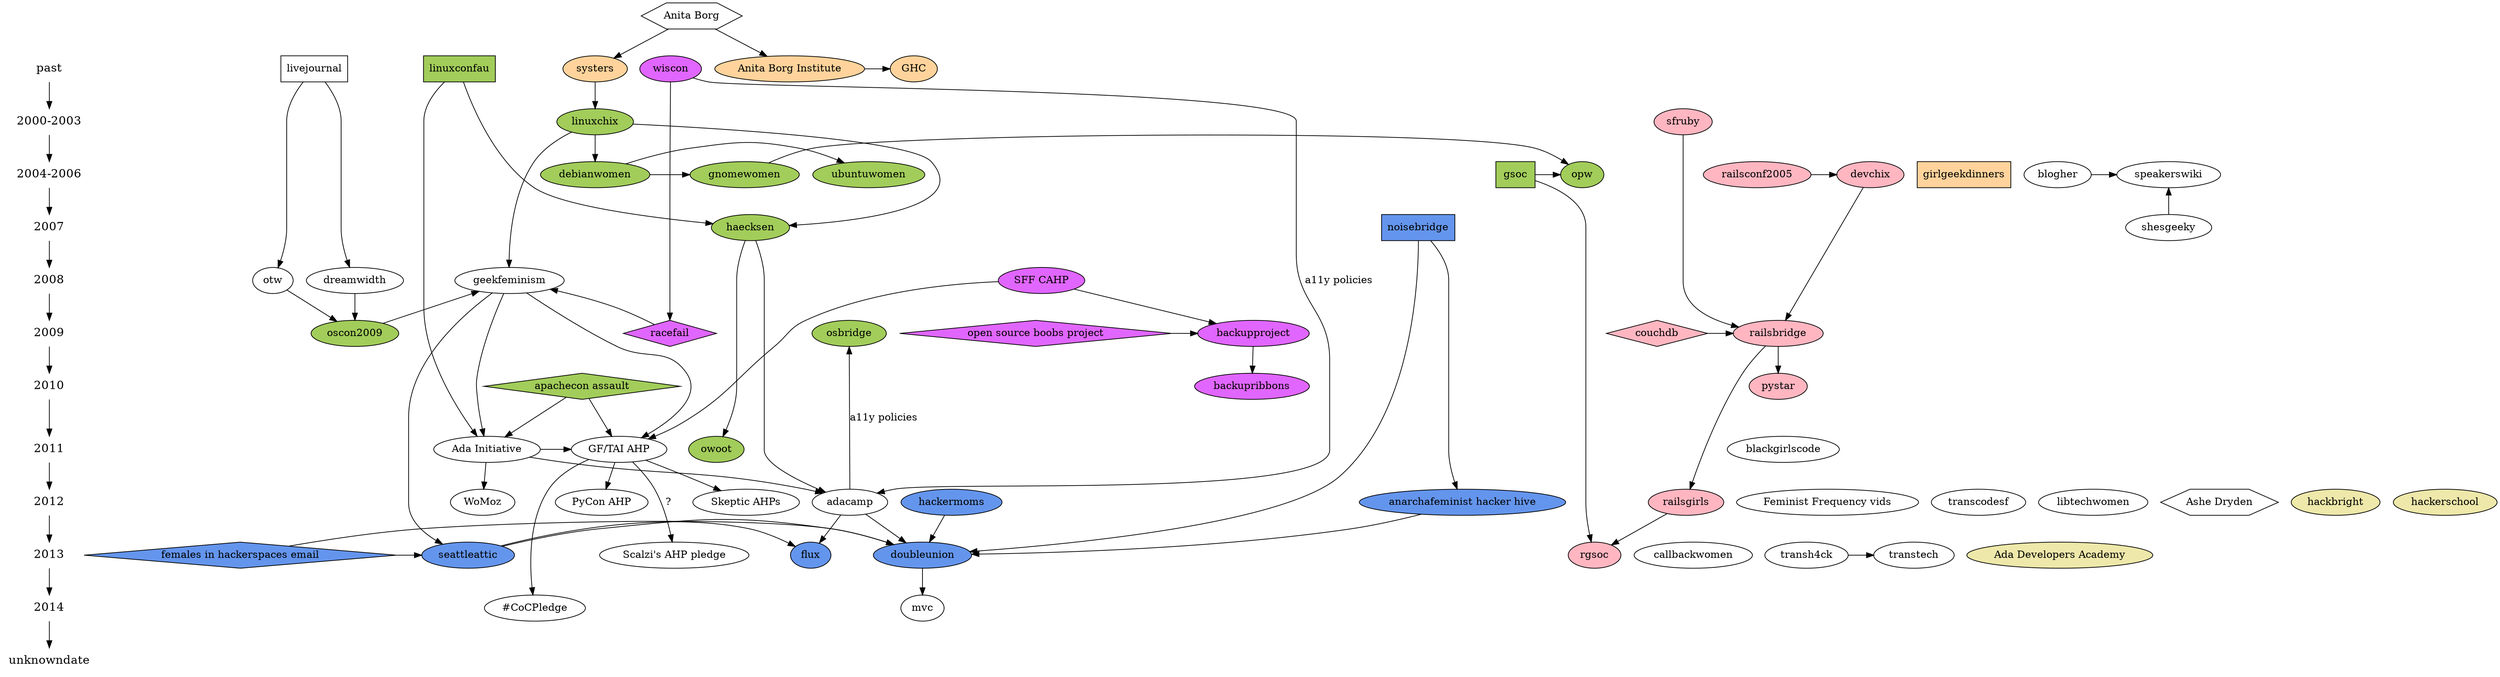 digraph GeekFeminismFamilyTree {

  /*
     The following shapes are used for different types of things:
     oval = geek feminist/women-in-tech/etc organisation
     rectangle = orgs that aren't particularly feminist, but are influential
     diamond = event/incident (cf. GF wiki "Timeline of Incidents")
  */

  /*
     And this section lays out the history in terms of years.
  */

  {
    node [shape=plaintext, fontsize=16];
    past -> "2000-2003" -> "2004-2006" -> 2007 -> 2008 -> 2009 -> 2010 -> 2011 -> 2012 -> 2013 -> 2014 -> unknowndate;
  }
  { rank = same; past; livejournal; wiscon; linuxconfau; "Anita Borg Institute"; systers, GHC}
  { rank = same; "2000-2003"; linuxchix; sfruby}
  { rank = same; "2004-2006"; gsoc; opw; ubuntuwomen; gnomewomen; debianwomen; girlgeekdinners; blogher; speakerswiki; railsconf2005; devchix}
  { rank = same; 2007; haecksen; shesgeeky; noisebridge; }
  { rank = same; 2008; "SFF CAHP"; geekfeminism; dreamwidth; otw; }
  { rank = same; 2009; oscon2009; racefail; couchdb; railsbridge; "open source boobs project"; backupproject; osbridge; }
  { rank = same; 2010; "apachecon assault"; backupribbons;}
  { rank = same; 2011; "Ada Initiative"; "GF/TAI AHP"; owoot; blackgirlscode }
  { rank = same; 2012; adacamp; railsgirls; "Skeptic AHPs"; "PyCon AHP"; "Feminist Frequency vids"; transcodesf; libtechwomen; "anarchafeminist hacker hive"; "Ashe Dryden"; hackbright; hackerschool; hackermoms}
  { rank = same; 2013; seattleattic; flux; doubleunion; rgsoc; callbackwomen; "Scalzi's AHP pledge"; transh4ck; transtech; "females in hackerspaces email"; "Ada Developers Academy"}
  { rank = same; 2014; mvc; "#CoCPledge"; }
  { rank = same; 2014; mvc }
  { rank = same; unknowndate; }

  /*
    This section lays out different communities and colour codes them.
  */

  /* hacker spaces */
  noisebridge [style=filled, fillcolor=cornflowerblue];
  doubleunion [style=filled, fillcolor=cornflowerblue];
  flux [style=filled, fillcolor=cornflowerblue];
  seattleattic [style=filled, fillcolor=cornflowerblue];
  "females in hackerspaces email" [style=filled, fillcolor=cornflowerblue];
  "anarchafeminist hacker hive" [style=filled, fillcolor=cornflowerblue];
  "hackermoms" [style=filled, fillcolor=cornflowerblue];

  /* open source */
  linuxchix [style=filled, fillcolor=darkolivegreen3];
  linuxconfau [style=filled, fillcolor=darkolivegreen3];
  gnomewomen [style=filled, fillcolor=darkolivegreen3];
  debianwomen [style=filled, fillcolor=darkolivegreen3];
  ubuntuwomen [style=filled, fillcolor=darkolivegreen3];
  haecksen [style=filled, fillcolor=darkolivegreen3];
  owoot [style=filled, fillcolor=darkolivegreen3];
  oscon2009 [style=filled, fillcolor=darkolivegreen3];
  osbridge [style=filled, fillcolor=darkolivegreen3];
  gsoc [style=filled, fillcolor=darkolivegreen3];
  opw [style=filled, fillcolor=darkolivegreen3];
  "apachecon assault" [style=filled, fillcolor=darkolivegreen3];

  /* programming language communities */
  railsconf2005 [style=filled, fillcolor=lightpink];
  devchix [style=filled, fillcolor=lightpink];
  railsbridge [style=filled, fillcolor=lightpink];
  pystar [style=filled, fillcolor=lightpink];
  railsgirls [style=filled, fillcolor=lightpink];
  rgsoc [style=filled, fillcolor=lightpink];
  couchdb [style=filled, fillcolor=lightpink];
  sfruby [style=filled, fillcolor=lightpink];

  /* tech industry generally */
  systers [style=filled, fillcolor=burlywood1];
  "Anita Borg Institute" [style=filled, fillcolor=burlywood1];
  GHC [style=filled, fillcolor=burlywood1];
  girlgeekdinners [style=filled, fillcolor=burlywood1];

  /* hacker schools and academies */
  hackerschool [style=filled, fillcolor=palegoldenrod];
  hackbright [style=filled, fillcolor=palegoldenrod];
  "Ada Developers Academy" [style=filled, fillcolor=palegoldenrod];

  /* SFF fandom */

  wiscon [style=filled, fillcolor=mediumorchid1];
  racefail [style=filled, fillcolor=mediumorchid1];
  "open source boobs project" [style=filled, fillcolor=mediumorchid1];
  backupproject [style=filled, fillcolor=mediumorchid1];
  backupribbons [style=filled, fillcolor=mediumorchid1];
  "SFF CAHP" [style=filled, fillcolor=mediumorchid1];


  /*
     And now, finally, the connections between different groups

  */

  /* Anita Borg Institute related stuff */

  "Anita Borg" [shape=hexagon]
  "Anita Borg" -> systers;
  "Anita Borg" -> "Anita Borg Institute";
  "Anita Borg Institute" -> "GHC"
  systers -> linuxchix;

  /* Other individuals */
  "Ashe Dryden" [shape=hexagon]

  /* GGD explicitly identify as non-feminist
   * news.bbc.co.uk/2/hi/technology/8663593.stm */
  girlgeekdinners [shape=rectangle]

  /* Skud set up the GF wiki in 2008, mostly inspired by earlier "women
   * in open source" communities such as linuxchix */
  linuxchix -> geekfeminism;

  /* in 2009, Racefail introduced Skud and other GF wiki contributors to
   * a lot of new ideas */
  racefail -> geekfeminism;
  racefail [shape=diamond];

  /* in 2010, the Noirin Plunkett's assault at ApacheCon triggered
   * discussions about anti-harassment that would lead to the formation
   * of the Ada Initiative */
  "apachecon assault" -> "Ada Initiative";
  "apachecon assault" [shape=diamond];

  /* GF (esp. volunteer burnout) was an influence on TAI */
  geekfeminism -> "Ada Initiative";

  /* The first TAI discussions were held at LCA */
  linuxconfau -> "Ada Initiative";
  linuxconfau [shape=rectangle];

  /* TAI wrote the first conf anti-harassment poilcy in response to the
   * apachecon assault */
  "apachecon assault" -> "GF/TAI AHP"
  "geekfeminism" -> "GF/TAI AHP"
  "Ada Initiative" -> "GF/TAI AHP"

  /* The Con Anti-Harassment Policy (out of SFF fandom) also inspired it */
  "SFF CAHP" -> "GF/TAI AHP"

  /* Vaguely related: Open Source Boob Project and Backup Project */
  "open source boobs project" -> backupproject
  "open source boobs project" [shape=diamond]
  "SFF CAHP" -> backupproject
  backupproject -> backupribbons;

  /* The GF/TAI AHP inspired the PyCon variant */
  "GF/TAI AHP" -> "PyCon AHP";

  /* The GF/TAI AHP inspired the skeptic variants */
  "GF/TAI AHP" -> "Skeptic AHPs";
  "GF/TAI AHP" -> "#CoCPledge";

  /* Causation here is less clear. */
  "GF/TAI AHP" -> "Scalzi's AHP pledge" [label="?"];

  "Ada Initiative" -> adacamp;
  "Ada Initiative" -> WoMoz;

  /* Adacamp was inspired in some ways by Wiscon, eg. accessibility */
  wiscon -> adacamp [label="a11y policies"];
  /* and then open source bridge picked up some of that from adacamp */
  adacamp -> osbridge [label="a11y policies"];


  /* Hackerspaces! */
  "females in hackerspaces email" [shape="diamond"];
  "females in hackerspaces email" -> seattleattic;
  "females in hackerspaces email" -> doubleunion;

  noisebridge [shape="rectangle"];
  noisebridge -> "anarchafeminist hacker hive"
  noisebridge -> doubleunion;
  "anarchafeminist hacker hive" -> doubleunion;
  adacamp -> flux;
  seattleattic -> flux;

  /* DoubleUnion came out of AdaCamp SF in 2013 */
  adacamp -> doubleunion;
  geekfeminism -> seattleattic;
  /* pretty sure  hackermoms was also an inspiration? */
  hackermoms -> doubleunion;
  seattleattic -> doubleunion;

  /* shanley and amelia met at a doubleunion event then started MVc */
  doubleunion -> mvc;

  /* Various early women-in-open-source mailing lists etc */
  linuxchix -> debianwomen;
  debianwomen -> ubuntuwomen;
  /* Direct ancestry, because Hanna Wallach did debianwomen first and
   * then GNOME Women, and was never a big participant in LinuxChix*/
  debianwomen -> gnomewomen;
  haecksen -> owoot;

  /* Gnome Outreach Program for Women, now FOSS OPW */
  gnomewomen -> opw;
  /* "The Outreach Program for Women (OPW) was inspired by Google's
   * Summer of Code and by how few women applied for it."
   * via gnome.org/opw (why can't I include double slashes in a comment?)
   */
  gsoc -> opw;
  gsoc [shape=rectangle]

  /* LinuxChix inspired the Haecksen miniconf at LCA */
  linuxchix -> haecksen;
  linuxconfau -> haecksen;

  /* Both creations of Mary Gardiner's, one of the inputs to AdaCamp is
     what wasn't possible with Haecksen */
  haecksen -> adacamp;

  /* RailsBridge happened in response to the CouchDB incident at
   * GoGaRuCo */
  couchdb -> railsbridge;
  couchdb [shape=diamond];
  railsbridge -> pystar;
  railsbridge -> railsgirls;

  /* There's now a rails girls summer of code */

  railsgirls -> rgsoc;
  gsoc -> rgsoc;

  wiscon -> racefail;

  /* Livejournal (esp. their fail) inspired DW and OTW */
  livejournal -> dreamwidth;
  livejournal -> otw;
  livejournal [shape=rectangle]

  /* Dreamwidth and OTW inspired Skud's 2009 OSCON keynote */
  dreamwidth -> oscon2009;
  otw -> oscon2009;

  /* GF blog came out of the oscon2009 keynote, as a place to have
   * ongoing conversations */
  oscon2009 -> geekfeminism;

  /* Trans*H4CK inspired the Transtech meetups
   * lukasblakk.com/why-i-was-part-of-creating-a-thing-called-transtech/ */
  transh4ck -> transtech;

  /* Speaker's wiki (www.socialtext.net/speakers) came out of BlogHer
   * '05 and is supported by She's Geeky */
  blogher -> speakerswiki;
  shesgeeky -> speakerswiki;

  /* Desi McAdam started DevChix in 2005 with initial membership from user groups and RailsConf 2005 */
  /* After seeing few women at SFRuby, Sarah Mei worked with DevChix folks organizing RailsBridge on the DevChix wiki */
  railsconf2005 -> devchix;
  devchix -> railsbridge;
  sfruby -> railsbridge;

  libtechwomen;

}
